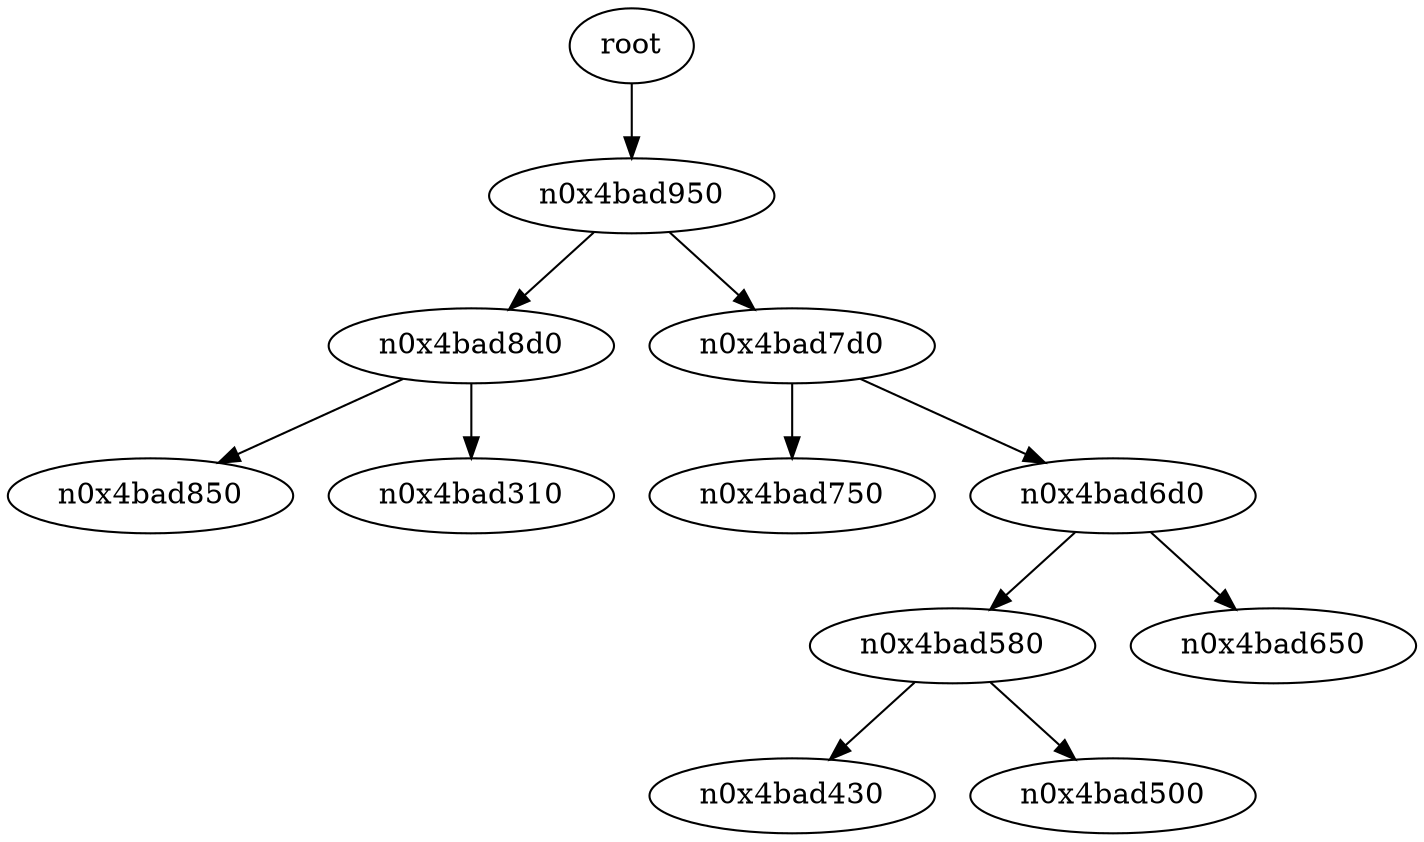 digraph G {
n0x4bad1f0 [label="root"];
n0x4bad1f0 -> n0x4bad950;
n0x4bad950 -> n0x4bad8d0;
n0x4bad8d0 -> n0x4bad850;
n0x4bad8d0 -> n0x4bad310;
n0x4bad950 -> n0x4bad7d0;
n0x4bad7d0 -> n0x4bad750;
n0x4bad7d0 -> n0x4bad6d0;
n0x4bad6d0 -> n0x4bad580;
n0x4bad580 -> n0x4bad430;
n0x4bad580 -> n0x4bad500;
n0x4bad6d0 -> n0x4bad650;
}
